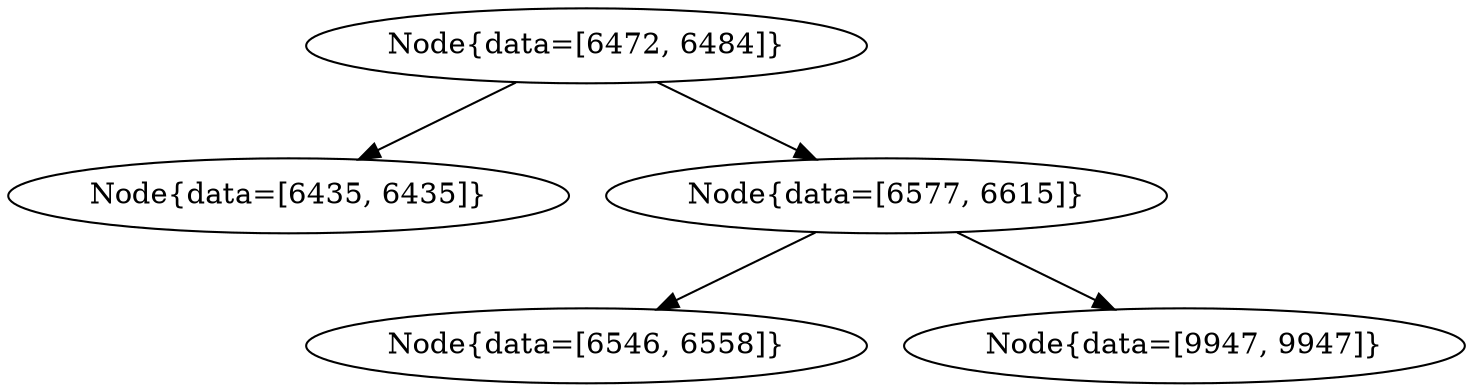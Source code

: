 digraph G{
967662205 [label="Node{data=[6472, 6484]}"]
967662205 -> 21572765
21572765 [label="Node{data=[6435, 6435]}"]
967662205 -> 618629823
618629823 [label="Node{data=[6577, 6615]}"]
618629823 -> 957171675
957171675 [label="Node{data=[6546, 6558]}"]
618629823 -> 1788910645
1788910645 [label="Node{data=[9947, 9947]}"]
}
